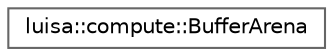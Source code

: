 digraph "类继承关系图"
{
 // LATEX_PDF_SIZE
  bgcolor="transparent";
  edge [fontname=Helvetica,fontsize=10,labelfontname=Helvetica,labelfontsize=10];
  node [fontname=Helvetica,fontsize=10,shape=box,height=0.2,width=0.4];
  rankdir="LR";
  Node0 [id="Node000000",label="luisa::compute::BufferArena",height=0.2,width=0.4,color="grey40", fillcolor="white", style="filled",URL="$classluisa_1_1compute_1_1_buffer_arena.html",tooltip=" "];
}

